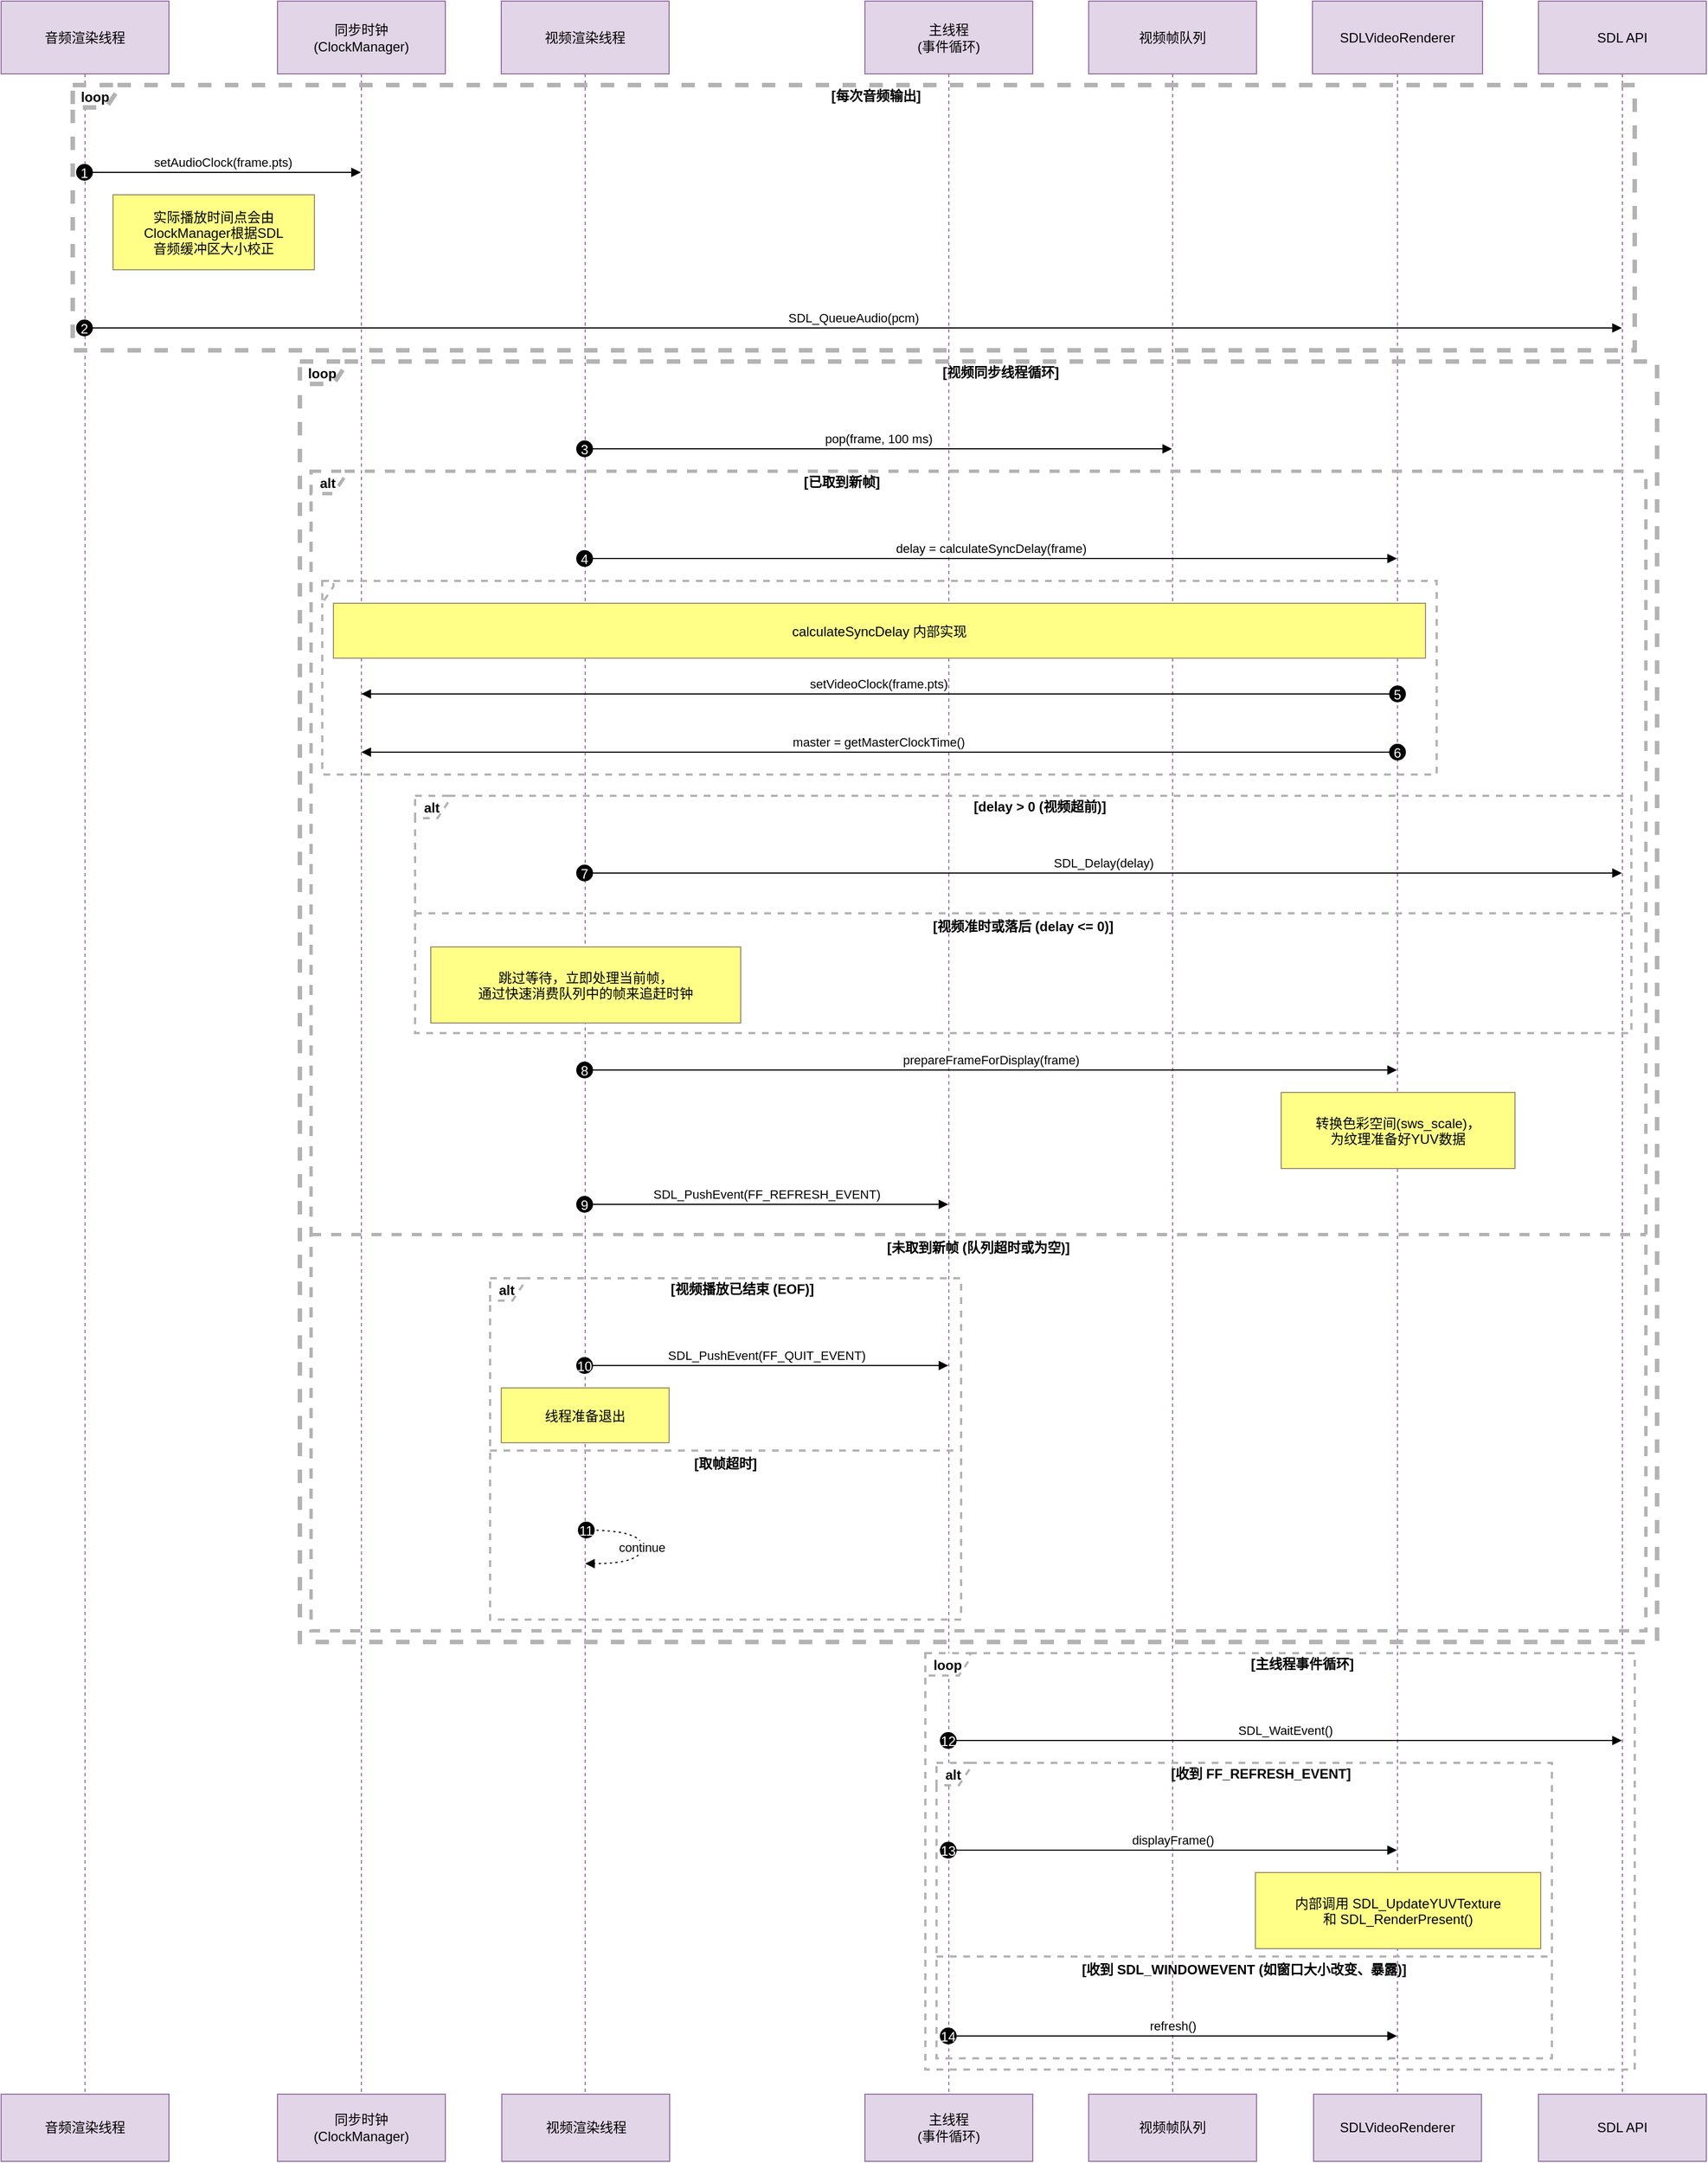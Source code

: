 <mxfile version="27.0.9">
  <diagram name="第 1 页" id="u-nP56H6Wmwig5uB7CYJ">
    <mxGraphModel dx="540" dy="1331" grid="1" gridSize="10" guides="1" tooltips="1" connect="1" arrows="1" fold="1" page="1" pageScale="1" pageWidth="827" pageHeight="1169" math="0" shadow="0">
      <root>
        <mxCell id="0" />
        <mxCell id="1" parent="0" />
        <mxCell id="t2UCjKY_MSiDwHSN88xn-1" value="音频渲染线程" style="shape=umlLifeline;perimeter=lifelinePerimeter;whiteSpace=wrap;container=1;dropTarget=0;collapsible=0;recursiveResize=0;outlineConnect=0;portConstraint=eastwest;newEdgeStyle={&quot;edgeStyle&quot;:&quot;elbowEdgeStyle&quot;,&quot;elbow&quot;:&quot;vertical&quot;,&quot;curved&quot;:0,&quot;rounded&quot;:0};size=65;fillColor=#e1d5e7;strokeColor=#9673a6;" vertex="1" parent="1">
          <mxGeometry x="1720" y="40" width="150" height="1870" as="geometry" />
        </mxCell>
        <mxCell id="t2UCjKY_MSiDwHSN88xn-2" value="同步时钟&#xa;(ClockManager)" style="shape=umlLifeline;perimeter=lifelinePerimeter;whiteSpace=wrap;container=1;dropTarget=0;collapsible=0;recursiveResize=0;outlineConnect=0;portConstraint=eastwest;newEdgeStyle={&quot;edgeStyle&quot;:&quot;elbowEdgeStyle&quot;,&quot;elbow&quot;:&quot;vertical&quot;,&quot;curved&quot;:0,&quot;rounded&quot;:0};size=65;fillColor=#e1d5e7;strokeColor=#9673a6;" vertex="1" parent="1">
          <mxGeometry x="1967" y="40" width="150" height="1870" as="geometry" />
        </mxCell>
        <mxCell id="t2UCjKY_MSiDwHSN88xn-3" value="视频渲染线程" style="shape=umlLifeline;perimeter=lifelinePerimeter;whiteSpace=wrap;container=1;dropTarget=0;collapsible=0;recursiveResize=0;outlineConnect=0;portConstraint=eastwest;newEdgeStyle={&quot;edgeStyle&quot;:&quot;elbowEdgeStyle&quot;,&quot;elbow&quot;:&quot;vertical&quot;,&quot;curved&quot;:0,&quot;rounded&quot;:0};size=65;fillColor=#e1d5e7;strokeColor=#9673a6;" vertex="1" parent="1">
          <mxGeometry x="2167" y="40" width="150" height="1870" as="geometry" />
        </mxCell>
        <mxCell id="t2UCjKY_MSiDwHSN88xn-4" value="主线程&#xa;(事件循环)" style="shape=umlLifeline;perimeter=lifelinePerimeter;whiteSpace=wrap;container=1;dropTarget=0;collapsible=0;recursiveResize=0;outlineConnect=0;portConstraint=eastwest;newEdgeStyle={&quot;edgeStyle&quot;:&quot;elbowEdgeStyle&quot;,&quot;elbow&quot;:&quot;vertical&quot;,&quot;curved&quot;:0,&quot;rounded&quot;:0};size=65;fillColor=#e1d5e7;strokeColor=#9673a6;" vertex="1" parent="1">
          <mxGeometry x="2492" y="40" width="150" height="1870" as="geometry" />
        </mxCell>
        <mxCell id="t2UCjKY_MSiDwHSN88xn-5" value="视频帧队列" style="shape=umlLifeline;perimeter=lifelinePerimeter;whiteSpace=wrap;container=1;dropTarget=0;collapsible=0;recursiveResize=0;outlineConnect=0;portConstraint=eastwest;newEdgeStyle={&quot;edgeStyle&quot;:&quot;elbowEdgeStyle&quot;,&quot;elbow&quot;:&quot;vertical&quot;,&quot;curved&quot;:0,&quot;rounded&quot;:0};size=65;fillColor=#e1d5e7;strokeColor=#9673a6;" vertex="1" parent="1">
          <mxGeometry x="2692" y="40" width="150" height="1870" as="geometry" />
        </mxCell>
        <mxCell id="t2UCjKY_MSiDwHSN88xn-6" value="SDLVideoRenderer" style="shape=umlLifeline;perimeter=lifelinePerimeter;whiteSpace=wrap;container=1;dropTarget=0;collapsible=0;recursiveResize=0;outlineConnect=0;portConstraint=eastwest;newEdgeStyle={&quot;edgeStyle&quot;:&quot;elbowEdgeStyle&quot;,&quot;elbow&quot;:&quot;vertical&quot;,&quot;curved&quot;:0,&quot;rounded&quot;:0};size=65;fillColor=#e1d5e7;strokeColor=#9673a6;" vertex="1" parent="1">
          <mxGeometry x="2892" y="40" width="152" height="1870" as="geometry" />
        </mxCell>
        <mxCell id="t2UCjKY_MSiDwHSN88xn-7" value="SDL API" style="shape=umlLifeline;perimeter=lifelinePerimeter;whiteSpace=wrap;container=1;dropTarget=0;collapsible=0;recursiveResize=0;outlineConnect=0;portConstraint=eastwest;newEdgeStyle={&quot;edgeStyle&quot;:&quot;elbowEdgeStyle&quot;,&quot;elbow&quot;:&quot;vertical&quot;,&quot;curved&quot;:0,&quot;rounded&quot;:0};size=65;fillColor=#e1d5e7;strokeColor=#9673a6;" vertex="1" parent="1">
          <mxGeometry x="3094" y="40" width="150" height="1870" as="geometry" />
        </mxCell>
        <mxCell id="t2UCjKY_MSiDwHSN88xn-8" value="loop" style="shape=umlFrame;dashed=1;pointerEvents=0;dropTarget=0;strokeColor=#B3B3B3;height=20;width=40;strokeWidth=4;fontStyle=1" vertex="1" parent="1">
          <mxGeometry x="1784" y="115" width="1396" height="237" as="geometry" />
        </mxCell>
        <mxCell id="t2UCjKY_MSiDwHSN88xn-9" value="[每次音频输出]" style="text;strokeColor=none;fillColor=none;align=center;verticalAlign=middle;whiteSpace=wrap;fontStyle=1" vertex="1" parent="t2UCjKY_MSiDwHSN88xn-8">
          <mxGeometry x="40" width="1356" height="20" as="geometry" />
        </mxCell>
        <mxCell id="t2UCjKY_MSiDwHSN88xn-10" value="" style="shape=umlFrame;dashed=1;pointerEvents=0;dropTarget=0;strokeColor=#B3B3B3;height=20;width=0;strokeWidth=2;" vertex="1" parent="1">
          <mxGeometry x="2007" y="558" width="996" height="173" as="geometry" />
        </mxCell>
        <mxCell id="t2UCjKY_MSiDwHSN88xn-11" value="" style="text;strokeColor=none;fillColor=none;align=center;verticalAlign=middle;whiteSpace=wrap;" vertex="1" parent="t2UCjKY_MSiDwHSN88xn-10">
          <mxGeometry width="996" height="20" as="geometry" />
        </mxCell>
        <mxCell id="t2UCjKY_MSiDwHSN88xn-12" value="alt" style="shape=umlFrame;dashed=1;pointerEvents=0;dropTarget=0;strokeColor=#B3B3B3;height=20;width=30;strokeWidth=2;fontStyle=1" vertex="1" parent="1">
          <mxGeometry x="2090" y="750" width="1087" height="212" as="geometry" />
        </mxCell>
        <mxCell id="t2UCjKY_MSiDwHSN88xn-13" value="[delay &gt; 0 (视频超前)]" style="text;strokeColor=none;fillColor=none;align=center;verticalAlign=middle;whiteSpace=wrap;fontStyle=1" vertex="1" parent="t2UCjKY_MSiDwHSN88xn-12">
          <mxGeometry x="30" width="1057" height="20" as="geometry" />
        </mxCell>
        <mxCell id="t2UCjKY_MSiDwHSN88xn-14" value="[视频准时或落后 (delay &lt;= 0)]" style="shape=line;dashed=1;whiteSpace=wrap;verticalAlign=top;labelPosition=center;verticalLabelPosition=middle;align=center;strokeColor=#B3B3B3;strokeWidth=2;fontStyle=1" vertex="1" parent="t2UCjKY_MSiDwHSN88xn-12">
          <mxGeometry y="103" width="1087" height="4" as="geometry" />
        </mxCell>
        <mxCell id="t2UCjKY_MSiDwHSN88xn-15" value="alt" style="shape=umlFrame;dashed=1;pointerEvents=0;dropTarget=0;strokeColor=#B3B3B3;height=20;width=30;fontStyle=1;strokeWidth=2;" vertex="1" parent="1">
          <mxGeometry x="2157" y="1181" width="421" height="305" as="geometry" />
        </mxCell>
        <mxCell id="t2UCjKY_MSiDwHSN88xn-16" value="[视频播放已结束 (EOF)]" style="text;strokeColor=none;fillColor=none;align=center;verticalAlign=middle;whiteSpace=wrap;fontStyle=1" vertex="1" parent="t2UCjKY_MSiDwHSN88xn-15">
          <mxGeometry x="30" width="391" height="20" as="geometry" />
        </mxCell>
        <mxCell id="t2UCjKY_MSiDwHSN88xn-17" value="[取帧超时]" style="shape=line;dashed=1;whiteSpace=wrap;verticalAlign=top;labelPosition=center;verticalLabelPosition=middle;align=center;strokeColor=#B3B3B3;strokeWidth=2;fontStyle=1" vertex="1" parent="t2UCjKY_MSiDwHSN88xn-15">
          <mxGeometry y="152" width="421" height="4" as="geometry" />
        </mxCell>
        <mxCell id="t2UCjKY_MSiDwHSN88xn-18" value="alt" style="shape=umlFrame;dashed=1;pointerEvents=0;dropTarget=0;strokeColor=#B3B3B3;height=20;width=30;strokeWidth=3;fontStyle=1" vertex="1" parent="1">
          <mxGeometry x="1997" y="460" width="1193" height="1036" as="geometry" />
        </mxCell>
        <mxCell id="t2UCjKY_MSiDwHSN88xn-19" value="[已取到新帧]" style="text;strokeColor=none;fillColor=none;align=center;verticalAlign=middle;whiteSpace=wrap;fontStyle=1" vertex="1" parent="t2UCjKY_MSiDwHSN88xn-18">
          <mxGeometry x="-107" width="1163" height="20" as="geometry" />
        </mxCell>
        <mxCell id="t2UCjKY_MSiDwHSN88xn-20" value="[未取到新帧 (队列超时或为空)]" style="shape=line;dashed=1;whiteSpace=wrap;verticalAlign=top;labelPosition=center;verticalLabelPosition=middle;align=center;strokeColor=#B3B3B3;fontStyle=1;strokeWidth=3;" vertex="1" parent="t2UCjKY_MSiDwHSN88xn-18">
          <mxGeometry y="680" width="1193" height="4" as="geometry" />
        </mxCell>
        <mxCell id="t2UCjKY_MSiDwHSN88xn-21" value="loop" style="shape=umlFrame;dashed=1;pointerEvents=0;dropTarget=0;strokeColor=#B3B3B3;height=20;width=40;strokeWidth=4;fontStyle=1" vertex="1" parent="1">
          <mxGeometry x="1987" y="362" width="1213" height="1144" as="geometry" />
        </mxCell>
        <mxCell id="t2UCjKY_MSiDwHSN88xn-22" value="[视频同步线程循环]" style="text;strokeColor=none;fillColor=none;align=center;verticalAlign=middle;whiteSpace=wrap;fontStyle=1" vertex="1" parent="t2UCjKY_MSiDwHSN88xn-21">
          <mxGeometry x="40" width="1173" height="20" as="geometry" />
        </mxCell>
        <mxCell id="t2UCjKY_MSiDwHSN88xn-23" value="alt" style="shape=umlFrame;dashed=1;pointerEvents=0;dropTarget=0;strokeColor=#B3B3B3;height=20;width=30;fontStyle=1;strokeWidth=2;" vertex="1" parent="1">
          <mxGeometry x="2556" y="1614" width="550" height="264" as="geometry" />
        </mxCell>
        <mxCell id="t2UCjKY_MSiDwHSN88xn-24" value="[收到 FF_REFRESH_EVENT]" style="text;strokeColor=none;fillColor=none;align=center;verticalAlign=middle;whiteSpace=wrap;fontStyle=1" vertex="1" parent="t2UCjKY_MSiDwHSN88xn-23">
          <mxGeometry x="30" width="520" height="20" as="geometry" />
        </mxCell>
        <mxCell id="t2UCjKY_MSiDwHSN88xn-25" value="[收到 SDL_WINDOWEVENT (如窗口大小改变、暴露)]" style="shape=line;dashed=1;whiteSpace=wrap;verticalAlign=top;labelPosition=center;verticalLabelPosition=middle;align=center;strokeColor=#B3B3B3;strokeWidth=2;fontStyle=1" vertex="1" parent="t2UCjKY_MSiDwHSN88xn-23">
          <mxGeometry y="171" width="550" height="4" as="geometry" />
        </mxCell>
        <mxCell id="t2UCjKY_MSiDwHSN88xn-26" value="loop" style="shape=umlFrame;dashed=1;pointerEvents=0;dropTarget=0;strokeColor=#B3B3B3;height=20;width=40;fontStyle=1;strokeWidth=2;" vertex="1" parent="1">
          <mxGeometry x="2546" y="1516" width="634" height="372" as="geometry" />
        </mxCell>
        <mxCell id="t2UCjKY_MSiDwHSN88xn-27" value="[主线程事件循环]" style="text;strokeColor=none;fillColor=none;align=center;verticalAlign=middle;whiteSpace=wrap;fontStyle=1" vertex="1" parent="t2UCjKY_MSiDwHSN88xn-26">
          <mxGeometry x="40" width="594" height="20" as="geometry" />
        </mxCell>
        <mxCell id="t2UCjKY_MSiDwHSN88xn-28" value="setAudioClock(frame.pts)" style="verticalAlign=bottom;edgeStyle=elbowEdgeStyle;elbow=vertical;curved=0;rounded=0;endArrow=block;" edge="1" parent="1" source="t2UCjKY_MSiDwHSN88xn-1" target="t2UCjKY_MSiDwHSN88xn-2">
          <mxGeometry relative="1" as="geometry">
            <Array as="points">
              <mxPoint x="1927" y="193" />
            </Array>
          </mxGeometry>
        </mxCell>
        <mxCell id="t2UCjKY_MSiDwHSN88xn-29" value="1" style="ellipse;aspect=fixed;fillColor=#000000;align=center;fontColor=#FFFFFF;" vertex="1" parent="t2UCjKY_MSiDwHSN88xn-28">
          <mxGeometry width="14" height="14" relative="1" as="geometry">
            <mxPoint x="-131" y="-7" as="offset" />
          </mxGeometry>
        </mxCell>
        <mxCell id="t2UCjKY_MSiDwHSN88xn-30" value="SDL_QueueAudio(pcm)" style="verticalAlign=bottom;edgeStyle=elbowEdgeStyle;elbow=vertical;curved=0;rounded=0;endArrow=block;" edge="1" parent="1" source="t2UCjKY_MSiDwHSN88xn-1" target="t2UCjKY_MSiDwHSN88xn-7">
          <mxGeometry relative="1" as="geometry">
            <Array as="points">
              <mxPoint x="2491" y="332" />
            </Array>
          </mxGeometry>
        </mxCell>
        <mxCell id="t2UCjKY_MSiDwHSN88xn-31" value="2" style="ellipse;aspect=fixed;fillColor=#000000;align=center;fontColor=#FFFFFF;" vertex="1" parent="t2UCjKY_MSiDwHSN88xn-30">
          <mxGeometry width="14" height="14" relative="1" as="geometry">
            <mxPoint x="-694.5" y="-7" as="offset" />
          </mxGeometry>
        </mxCell>
        <mxCell id="t2UCjKY_MSiDwHSN88xn-32" value="pop(frame, 100 ms)" style="verticalAlign=bottom;edgeStyle=elbowEdgeStyle;elbow=vertical;curved=0;rounded=0;endArrow=block;" edge="1" parent="1" source="t2UCjKY_MSiDwHSN88xn-3" target="t2UCjKY_MSiDwHSN88xn-5">
          <mxGeometry relative="1" as="geometry">
            <Array as="points">
              <mxPoint x="2513" y="440" />
            </Array>
          </mxGeometry>
        </mxCell>
        <mxCell id="t2UCjKY_MSiDwHSN88xn-33" value="3" style="ellipse;aspect=fixed;fillColor=#000000;align=center;fontColor=#FFFFFF;" vertex="1" parent="t2UCjKY_MSiDwHSN88xn-32">
          <mxGeometry width="14" height="14" relative="1" as="geometry">
            <mxPoint x="-270" y="-7" as="offset" />
          </mxGeometry>
        </mxCell>
        <mxCell id="t2UCjKY_MSiDwHSN88xn-34" value="delay = calculateSyncDelay(frame)" style="verticalAlign=bottom;edgeStyle=elbowEdgeStyle;elbow=vertical;curved=0;rounded=0;endArrow=block;" edge="1" parent="1" source="t2UCjKY_MSiDwHSN88xn-3" target="t2UCjKY_MSiDwHSN88xn-6">
          <mxGeometry relative="1" as="geometry">
            <Array as="points">
              <mxPoint x="2614" y="538" />
            </Array>
          </mxGeometry>
        </mxCell>
        <mxCell id="t2UCjKY_MSiDwHSN88xn-35" value="4" style="ellipse;aspect=fixed;fillColor=#000000;align=center;fontColor=#FFFFFF;" vertex="1" parent="t2UCjKY_MSiDwHSN88xn-34">
          <mxGeometry width="14" height="14" relative="1" as="geometry">
            <mxPoint x="-370.5" y="-7" as="offset" />
          </mxGeometry>
        </mxCell>
        <mxCell id="t2UCjKY_MSiDwHSN88xn-36" value="setVideoClock(frame.pts)" style="verticalAlign=bottom;edgeStyle=elbowEdgeStyle;elbow=vertical;curved=0;rounded=0;endArrow=block;" edge="1" parent="1" source="t2UCjKY_MSiDwHSN88xn-6" target="t2UCjKY_MSiDwHSN88xn-2">
          <mxGeometry relative="1" as="geometry">
            <Array as="points">
              <mxPoint x="2517" y="659" />
            </Array>
          </mxGeometry>
        </mxCell>
        <mxCell id="t2UCjKY_MSiDwHSN88xn-37" value="5" style="ellipse;aspect=fixed;fillColor=#000000;align=center;fontColor=#FFFFFF;" vertex="1" parent="t2UCjKY_MSiDwHSN88xn-36">
          <mxGeometry width="14" height="14" relative="1" as="geometry">
            <mxPoint x="456.5" y="-7" as="offset" />
          </mxGeometry>
        </mxCell>
        <mxCell id="t2UCjKY_MSiDwHSN88xn-38" value="master = getMasterClockTime()" style="verticalAlign=bottom;edgeStyle=elbowEdgeStyle;elbow=vertical;curved=0;rounded=0;endArrow=block;" edge="1" parent="1" source="t2UCjKY_MSiDwHSN88xn-6" target="t2UCjKY_MSiDwHSN88xn-2">
          <mxGeometry relative="1" as="geometry">
            <Array as="points">
              <mxPoint x="2517" y="711" />
            </Array>
          </mxGeometry>
        </mxCell>
        <mxCell id="t2UCjKY_MSiDwHSN88xn-39" value="6" style="ellipse;aspect=fixed;fillColor=#000000;align=center;fontColor=#FFFFFF;" vertex="1" parent="t2UCjKY_MSiDwHSN88xn-38">
          <mxGeometry width="14" height="14" relative="1" as="geometry">
            <mxPoint x="456.5" y="-7" as="offset" />
          </mxGeometry>
        </mxCell>
        <mxCell id="t2UCjKY_MSiDwHSN88xn-40" value="SDL_Delay(delay)" style="verticalAlign=bottom;edgeStyle=elbowEdgeStyle;elbow=vertical;curved=0;rounded=0;endArrow=block;" edge="1" parent="1" source="t2UCjKY_MSiDwHSN88xn-3" target="t2UCjKY_MSiDwHSN88xn-7">
          <mxGeometry relative="1" as="geometry">
            <Array as="points">
              <mxPoint x="2714" y="819" />
            </Array>
          </mxGeometry>
        </mxCell>
        <mxCell id="t2UCjKY_MSiDwHSN88xn-41" value="7" style="ellipse;aspect=fixed;fillColor=#000000;align=center;fontColor=#FFFFFF;" vertex="1" parent="t2UCjKY_MSiDwHSN88xn-40">
          <mxGeometry width="14" height="14" relative="1" as="geometry">
            <mxPoint x="-471" y="-7" as="offset" />
          </mxGeometry>
        </mxCell>
        <mxCell id="t2UCjKY_MSiDwHSN88xn-42" value="prepareFrameForDisplay(frame)" style="verticalAlign=bottom;edgeStyle=elbowEdgeStyle;elbow=vertical;curved=0;rounded=0;endArrow=block;" edge="1" parent="1" source="t2UCjKY_MSiDwHSN88xn-3" target="t2UCjKY_MSiDwHSN88xn-6">
          <mxGeometry relative="1" as="geometry">
            <Array as="points">
              <mxPoint x="2614" y="995" />
            </Array>
          </mxGeometry>
        </mxCell>
        <mxCell id="t2UCjKY_MSiDwHSN88xn-43" value="8" style="ellipse;aspect=fixed;fillColor=#000000;align=center;fontColor=#FFFFFF;" vertex="1" parent="t2UCjKY_MSiDwHSN88xn-42">
          <mxGeometry width="14" height="14" relative="1" as="geometry">
            <mxPoint x="-370.5" y="-7" as="offset" />
          </mxGeometry>
        </mxCell>
        <mxCell id="t2UCjKY_MSiDwHSN88xn-44" value="SDL_PushEvent(FF_REFRESH_EVENT)" style="verticalAlign=bottom;edgeStyle=elbowEdgeStyle;elbow=vertical;curved=0;rounded=0;endArrow=block;" edge="1" parent="1" source="t2UCjKY_MSiDwHSN88xn-3" target="t2UCjKY_MSiDwHSN88xn-4">
          <mxGeometry relative="1" as="geometry">
            <Array as="points">
              <mxPoint x="2413" y="1115" />
            </Array>
          </mxGeometry>
        </mxCell>
        <mxCell id="t2UCjKY_MSiDwHSN88xn-45" value="9" style="ellipse;aspect=fixed;fillColor=#000000;align=center;fontColor=#FFFFFF;" vertex="1" parent="t2UCjKY_MSiDwHSN88xn-44">
          <mxGeometry width="14" height="14" relative="1" as="geometry">
            <mxPoint x="-170" y="-7" as="offset" />
          </mxGeometry>
        </mxCell>
        <mxCell id="t2UCjKY_MSiDwHSN88xn-46" value="SDL_PushEvent(FF_QUIT_EVENT)" style="verticalAlign=bottom;edgeStyle=elbowEdgeStyle;elbow=vertical;curved=0;rounded=0;endArrow=block;" edge="1" parent="1" source="t2UCjKY_MSiDwHSN88xn-3" target="t2UCjKY_MSiDwHSN88xn-4">
          <mxGeometry relative="1" as="geometry">
            <Array as="points">
              <mxPoint x="2413" y="1259" />
            </Array>
          </mxGeometry>
        </mxCell>
        <mxCell id="t2UCjKY_MSiDwHSN88xn-47" value="10" style="ellipse;aspect=fixed;fillColor=#000000;align=center;fontColor=#FFFFFF;" vertex="1" parent="t2UCjKY_MSiDwHSN88xn-46">
          <mxGeometry width="14" height="14" relative="1" as="geometry">
            <mxPoint x="-170" y="-7" as="offset" />
          </mxGeometry>
        </mxCell>
        <mxCell id="t2UCjKY_MSiDwHSN88xn-48" value="continue" style="curved=1;dashed=1;dashPattern=2 3;endArrow=block;rounded=0;" edge="1" parent="1" source="t2UCjKY_MSiDwHSN88xn-3" target="t2UCjKY_MSiDwHSN88xn-3">
          <mxGeometry relative="1" as="geometry">
            <Array as="points">
              <mxPoint x="2293" y="1406" />
              <mxPoint x="2293" y="1436" />
            </Array>
          </mxGeometry>
        </mxCell>
        <mxCell id="t2UCjKY_MSiDwHSN88xn-49" value="11" style="ellipse;aspect=fixed;fillColor=#000000;align=center;fontColor=#FFFFFF;" vertex="1" parent="t2UCjKY_MSiDwHSN88xn-48">
          <mxGeometry width="14" height="14" relative="1" as="geometry">
            <mxPoint x="-57" y="-22" as="offset" />
          </mxGeometry>
        </mxCell>
        <mxCell id="t2UCjKY_MSiDwHSN88xn-50" value="SDL_WaitEvent()" style="verticalAlign=bottom;edgeStyle=elbowEdgeStyle;elbow=vertical;curved=0;rounded=0;endArrow=block;" edge="1" parent="1" source="t2UCjKY_MSiDwHSN88xn-4" target="t2UCjKY_MSiDwHSN88xn-7">
          <mxGeometry relative="1" as="geometry">
            <Array as="points">
              <mxPoint x="2877" y="1594" />
            </Array>
          </mxGeometry>
        </mxCell>
        <mxCell id="t2UCjKY_MSiDwHSN88xn-51" value="12" style="ellipse;aspect=fixed;fillColor=#000000;align=center;fontColor=#FFFFFF;" vertex="1" parent="t2UCjKY_MSiDwHSN88xn-50">
          <mxGeometry width="14" height="14" relative="1" as="geometry">
            <mxPoint x="-308.5" y="-7" as="offset" />
          </mxGeometry>
        </mxCell>
        <mxCell id="t2UCjKY_MSiDwHSN88xn-52" value="displayFrame()" style="verticalAlign=bottom;edgeStyle=elbowEdgeStyle;elbow=vertical;curved=0;rounded=0;endArrow=block;" edge="1" parent="1" source="t2UCjKY_MSiDwHSN88xn-4" target="t2UCjKY_MSiDwHSN88xn-6">
          <mxGeometry relative="1" as="geometry">
            <Array as="points">
              <mxPoint x="2776" y="1692" />
            </Array>
          </mxGeometry>
        </mxCell>
        <mxCell id="t2UCjKY_MSiDwHSN88xn-53" value="13" style="ellipse;aspect=fixed;fillColor=#000000;align=center;fontColor=#FFFFFF;" vertex="1" parent="t2UCjKY_MSiDwHSN88xn-52">
          <mxGeometry width="14" height="14" relative="1" as="geometry">
            <mxPoint x="-208" y="-7" as="offset" />
          </mxGeometry>
        </mxCell>
        <mxCell id="t2UCjKY_MSiDwHSN88xn-54" value="refresh()" style="verticalAlign=bottom;edgeStyle=elbowEdgeStyle;elbow=vertical;curved=0;rounded=0;endArrow=block;" edge="1" parent="1" source="t2UCjKY_MSiDwHSN88xn-4" target="t2UCjKY_MSiDwHSN88xn-6">
          <mxGeometry relative="1" as="geometry">
            <Array as="points">
              <mxPoint x="2776" y="1858" />
            </Array>
          </mxGeometry>
        </mxCell>
        <mxCell id="t2UCjKY_MSiDwHSN88xn-55" value="14" style="ellipse;aspect=fixed;fillColor=#000000;align=center;fontColor=#FFFFFF;" vertex="1" parent="t2UCjKY_MSiDwHSN88xn-54">
          <mxGeometry width="14" height="14" relative="1" as="geometry">
            <mxPoint x="-208" y="-7" as="offset" />
          </mxGeometry>
        </mxCell>
        <mxCell id="t2UCjKY_MSiDwHSN88xn-56" value="实际播放时间点会由&#xa;ClockManager根据SDL&#xa;音频缓冲区大小校正" style="fillColor=#ffff88;strokeColor=#9E916F;" vertex="1" parent="1">
          <mxGeometry x="1820" y="213" width="180" height="67" as="geometry" />
        </mxCell>
        <mxCell id="t2UCjKY_MSiDwHSN88xn-57" value="calculateSyncDelay 内部实现" style="fillColor=#ffff88;strokeColor=#9E916F;fontStyle=0" vertex="1" parent="1">
          <mxGeometry x="2017" y="578" width="976" height="49" as="geometry" />
        </mxCell>
        <mxCell id="t2UCjKY_MSiDwHSN88xn-58" value="跳过等待，立即处理当前帧，&#xa;通过快速消费队列中的帧来追赶时钟" style="fillColor=#ffff88;strokeColor=#9E916F;" vertex="1" parent="1">
          <mxGeometry x="2104" y="885" width="277" height="68" as="geometry" />
        </mxCell>
        <mxCell id="t2UCjKY_MSiDwHSN88xn-59" value="转换色彩空间(sws_scale)，&#xa;为纹理准备好YUV数据" style="fillColor=#ffff88;strokeColor=#9E916F;" vertex="1" parent="1">
          <mxGeometry x="2864" y="1015" width="209" height="68" as="geometry" />
        </mxCell>
        <mxCell id="t2UCjKY_MSiDwHSN88xn-60" value="线程准备退出" style="fillColor=#ffff88;strokeColor=#9E916F;" vertex="1" parent="1">
          <mxGeometry x="2167" y="1279" width="150" height="49" as="geometry" />
        </mxCell>
        <mxCell id="t2UCjKY_MSiDwHSN88xn-61" value="内部调用 SDL_UpdateYUVTexture&#xa;和 SDL_RenderPresent()" style="fillColor=#ffff88;strokeColor=#9E916F;" vertex="1" parent="1">
          <mxGeometry x="2841" y="1712" width="255" height="68" as="geometry" />
        </mxCell>
        <mxCell id="t2UCjKY_MSiDwHSN88xn-65" value="音频渲染线程" style="rounded=0;whiteSpace=wrap;html=1;fillColor=#e1d5e7;strokeColor=#9673a6;" vertex="1" parent="1">
          <mxGeometry x="1720" y="1910" width="150" height="60" as="geometry" />
        </mxCell>
        <mxCell id="t2UCjKY_MSiDwHSN88xn-67" value="&lt;span style=&quot;font-weight: 400;&quot;&gt;同步时钟&lt;/span&gt;&lt;br style=&quot;padding: 0px; margin: 0px; font-weight: 400;&quot;&gt;&lt;span style=&quot;font-weight: 400;&quot;&gt;(ClockManager)&lt;/span&gt;" style="rounded=0;whiteSpace=wrap;html=1;fillColor=#e1d5e7;strokeColor=#9673a6;fontStyle=1" vertex="1" parent="1">
          <mxGeometry x="1967" y="1910" width="150" height="60" as="geometry" />
        </mxCell>
        <mxCell id="t2UCjKY_MSiDwHSN88xn-68" value="视频渲染线程" style="rounded=0;whiteSpace=wrap;html=1;fillColor=#e1d5e7;strokeColor=#9673a6;" vertex="1" parent="1">
          <mxGeometry x="2167.5" y="1910" width="150" height="60" as="geometry" />
        </mxCell>
        <mxCell id="t2UCjKY_MSiDwHSN88xn-69" value="主线程&lt;br style=&quot;padding: 0px; margin: 0px;&quot;&gt;(事件循环)" style="rounded=0;whiteSpace=wrap;html=1;fillColor=#e1d5e7;strokeColor=#9673a6;" vertex="1" parent="1">
          <mxGeometry x="2492" y="1910" width="150" height="60" as="geometry" />
        </mxCell>
        <mxCell id="t2UCjKY_MSiDwHSN88xn-70" value="视频帧队列" style="rounded=0;whiteSpace=wrap;html=1;fillColor=#e1d5e7;strokeColor=#9673a6;" vertex="1" parent="1">
          <mxGeometry x="2692" y="1910" width="150" height="60" as="geometry" />
        </mxCell>
        <mxCell id="t2UCjKY_MSiDwHSN88xn-71" value="SDLVideoRenderer" style="rounded=0;whiteSpace=wrap;html=1;fillColor=#e1d5e7;strokeColor=#9673a6;" vertex="1" parent="1">
          <mxGeometry x="2893" y="1910" width="150" height="60" as="geometry" />
        </mxCell>
        <mxCell id="t2UCjKY_MSiDwHSN88xn-72" value="SDL API" style="rounded=0;whiteSpace=wrap;html=1;fillColor=#e1d5e7;strokeColor=#9673a6;" vertex="1" parent="1">
          <mxGeometry x="3094" y="1910" width="150" height="60" as="geometry" />
        </mxCell>
      </root>
    </mxGraphModel>
  </diagram>
</mxfile>
